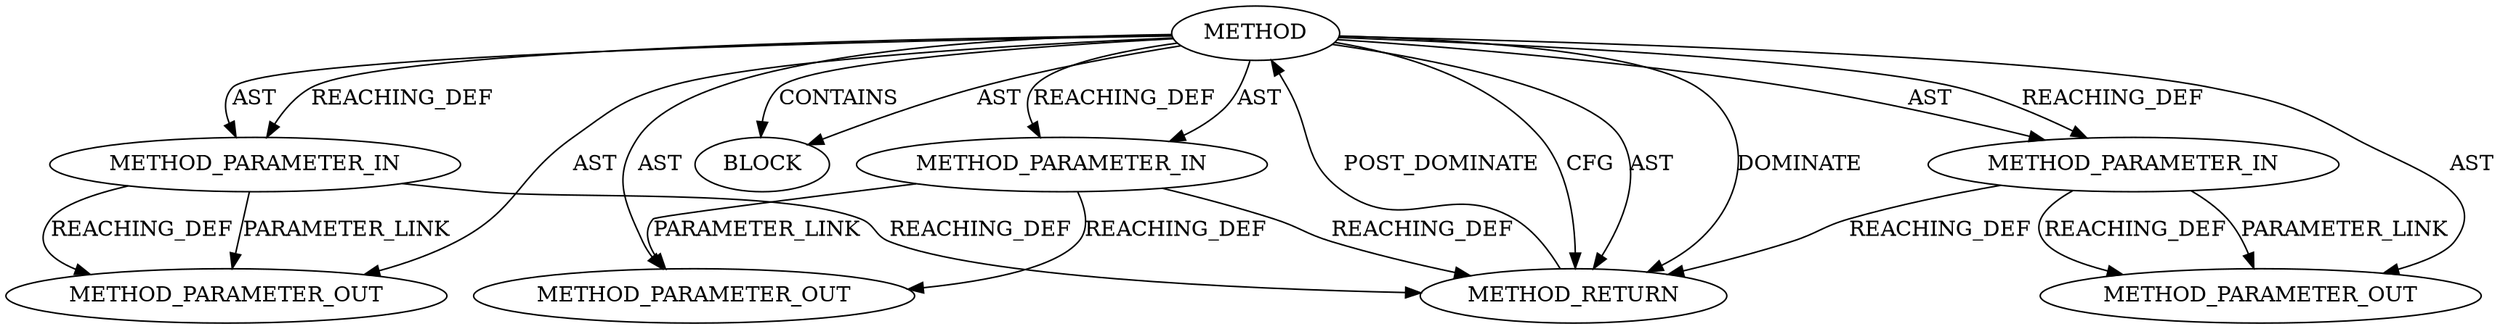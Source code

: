 digraph {
  19867 [label=METHOD AST_PARENT_TYPE="NAMESPACE_BLOCK" AST_PARENT_FULL_NAME="<global>" ORDER=0 CODE="<empty>" FULL_NAME="atomic64_try_cmpxchg" IS_EXTERNAL=true FILENAME="<empty>" SIGNATURE="" NAME="atomic64_try_cmpxchg"]
  21956 [label=METHOD_PARAMETER_OUT ORDER=2 CODE="p2" IS_VARIADIC=false TYPE_FULL_NAME="ANY" EVALUATION_STRATEGY="BY_VALUE" INDEX=2 NAME="p2"]
  19869 [label=METHOD_PARAMETER_IN ORDER=2 CODE="p2" IS_VARIADIC=false TYPE_FULL_NAME="ANY" EVALUATION_STRATEGY="BY_VALUE" INDEX=2 NAME="p2"]
  19870 [label=METHOD_PARAMETER_IN ORDER=3 CODE="p3" IS_VARIADIC=false TYPE_FULL_NAME="ANY" EVALUATION_STRATEGY="BY_VALUE" INDEX=3 NAME="p3"]
  19871 [label=BLOCK ORDER=1 ARGUMENT_INDEX=1 CODE="<empty>" TYPE_FULL_NAME="ANY"]
  21957 [label=METHOD_PARAMETER_OUT ORDER=3 CODE="p3" IS_VARIADIC=false TYPE_FULL_NAME="ANY" EVALUATION_STRATEGY="BY_VALUE" INDEX=3 NAME="p3"]
  19872 [label=METHOD_RETURN ORDER=2 CODE="RET" TYPE_FULL_NAME="ANY" EVALUATION_STRATEGY="BY_VALUE"]
  21955 [label=METHOD_PARAMETER_OUT ORDER=1 CODE="p1" IS_VARIADIC=false TYPE_FULL_NAME="ANY" EVALUATION_STRATEGY="BY_VALUE" INDEX=1 NAME="p1"]
  19868 [label=METHOD_PARAMETER_IN ORDER=1 CODE="p1" IS_VARIADIC=false TYPE_FULL_NAME="ANY" EVALUATION_STRATEGY="BY_VALUE" INDEX=1 NAME="p1"]
  19870 -> 19872 [label=REACHING_DEF VARIABLE="p3"]
  19869 -> 21956 [label=PARAMETER_LINK ]
  19867 -> 19869 [label=AST ]
  19867 -> 19871 [label=AST ]
  19870 -> 21957 [label=PARAMETER_LINK ]
  19867 -> 19870 [label=AST ]
  19867 -> 21956 [label=AST ]
  19867 -> 19870 [label=REACHING_DEF VARIABLE=""]
  19867 -> 21957 [label=AST ]
  19867 -> 19868 [label=AST ]
  19867 -> 19868 [label=REACHING_DEF VARIABLE=""]
  19868 -> 19872 [label=REACHING_DEF VARIABLE="p1"]
  19870 -> 21957 [label=REACHING_DEF VARIABLE="p3"]
  19868 -> 21955 [label=REACHING_DEF VARIABLE="p1"]
  19867 -> 19872 [label=DOMINATE ]
  19867 -> 19869 [label=REACHING_DEF VARIABLE=""]
  19872 -> 19867 [label=POST_DOMINATE ]
  19867 -> 19872 [label=CFG ]
  19869 -> 21956 [label=REACHING_DEF VARIABLE="p2"]
  19868 -> 21955 [label=PARAMETER_LINK ]
  19867 -> 19872 [label=AST ]
  19869 -> 19872 [label=REACHING_DEF VARIABLE="p2"]
  19867 -> 19871 [label=CONTAINS ]
  19867 -> 21955 [label=AST ]
}
